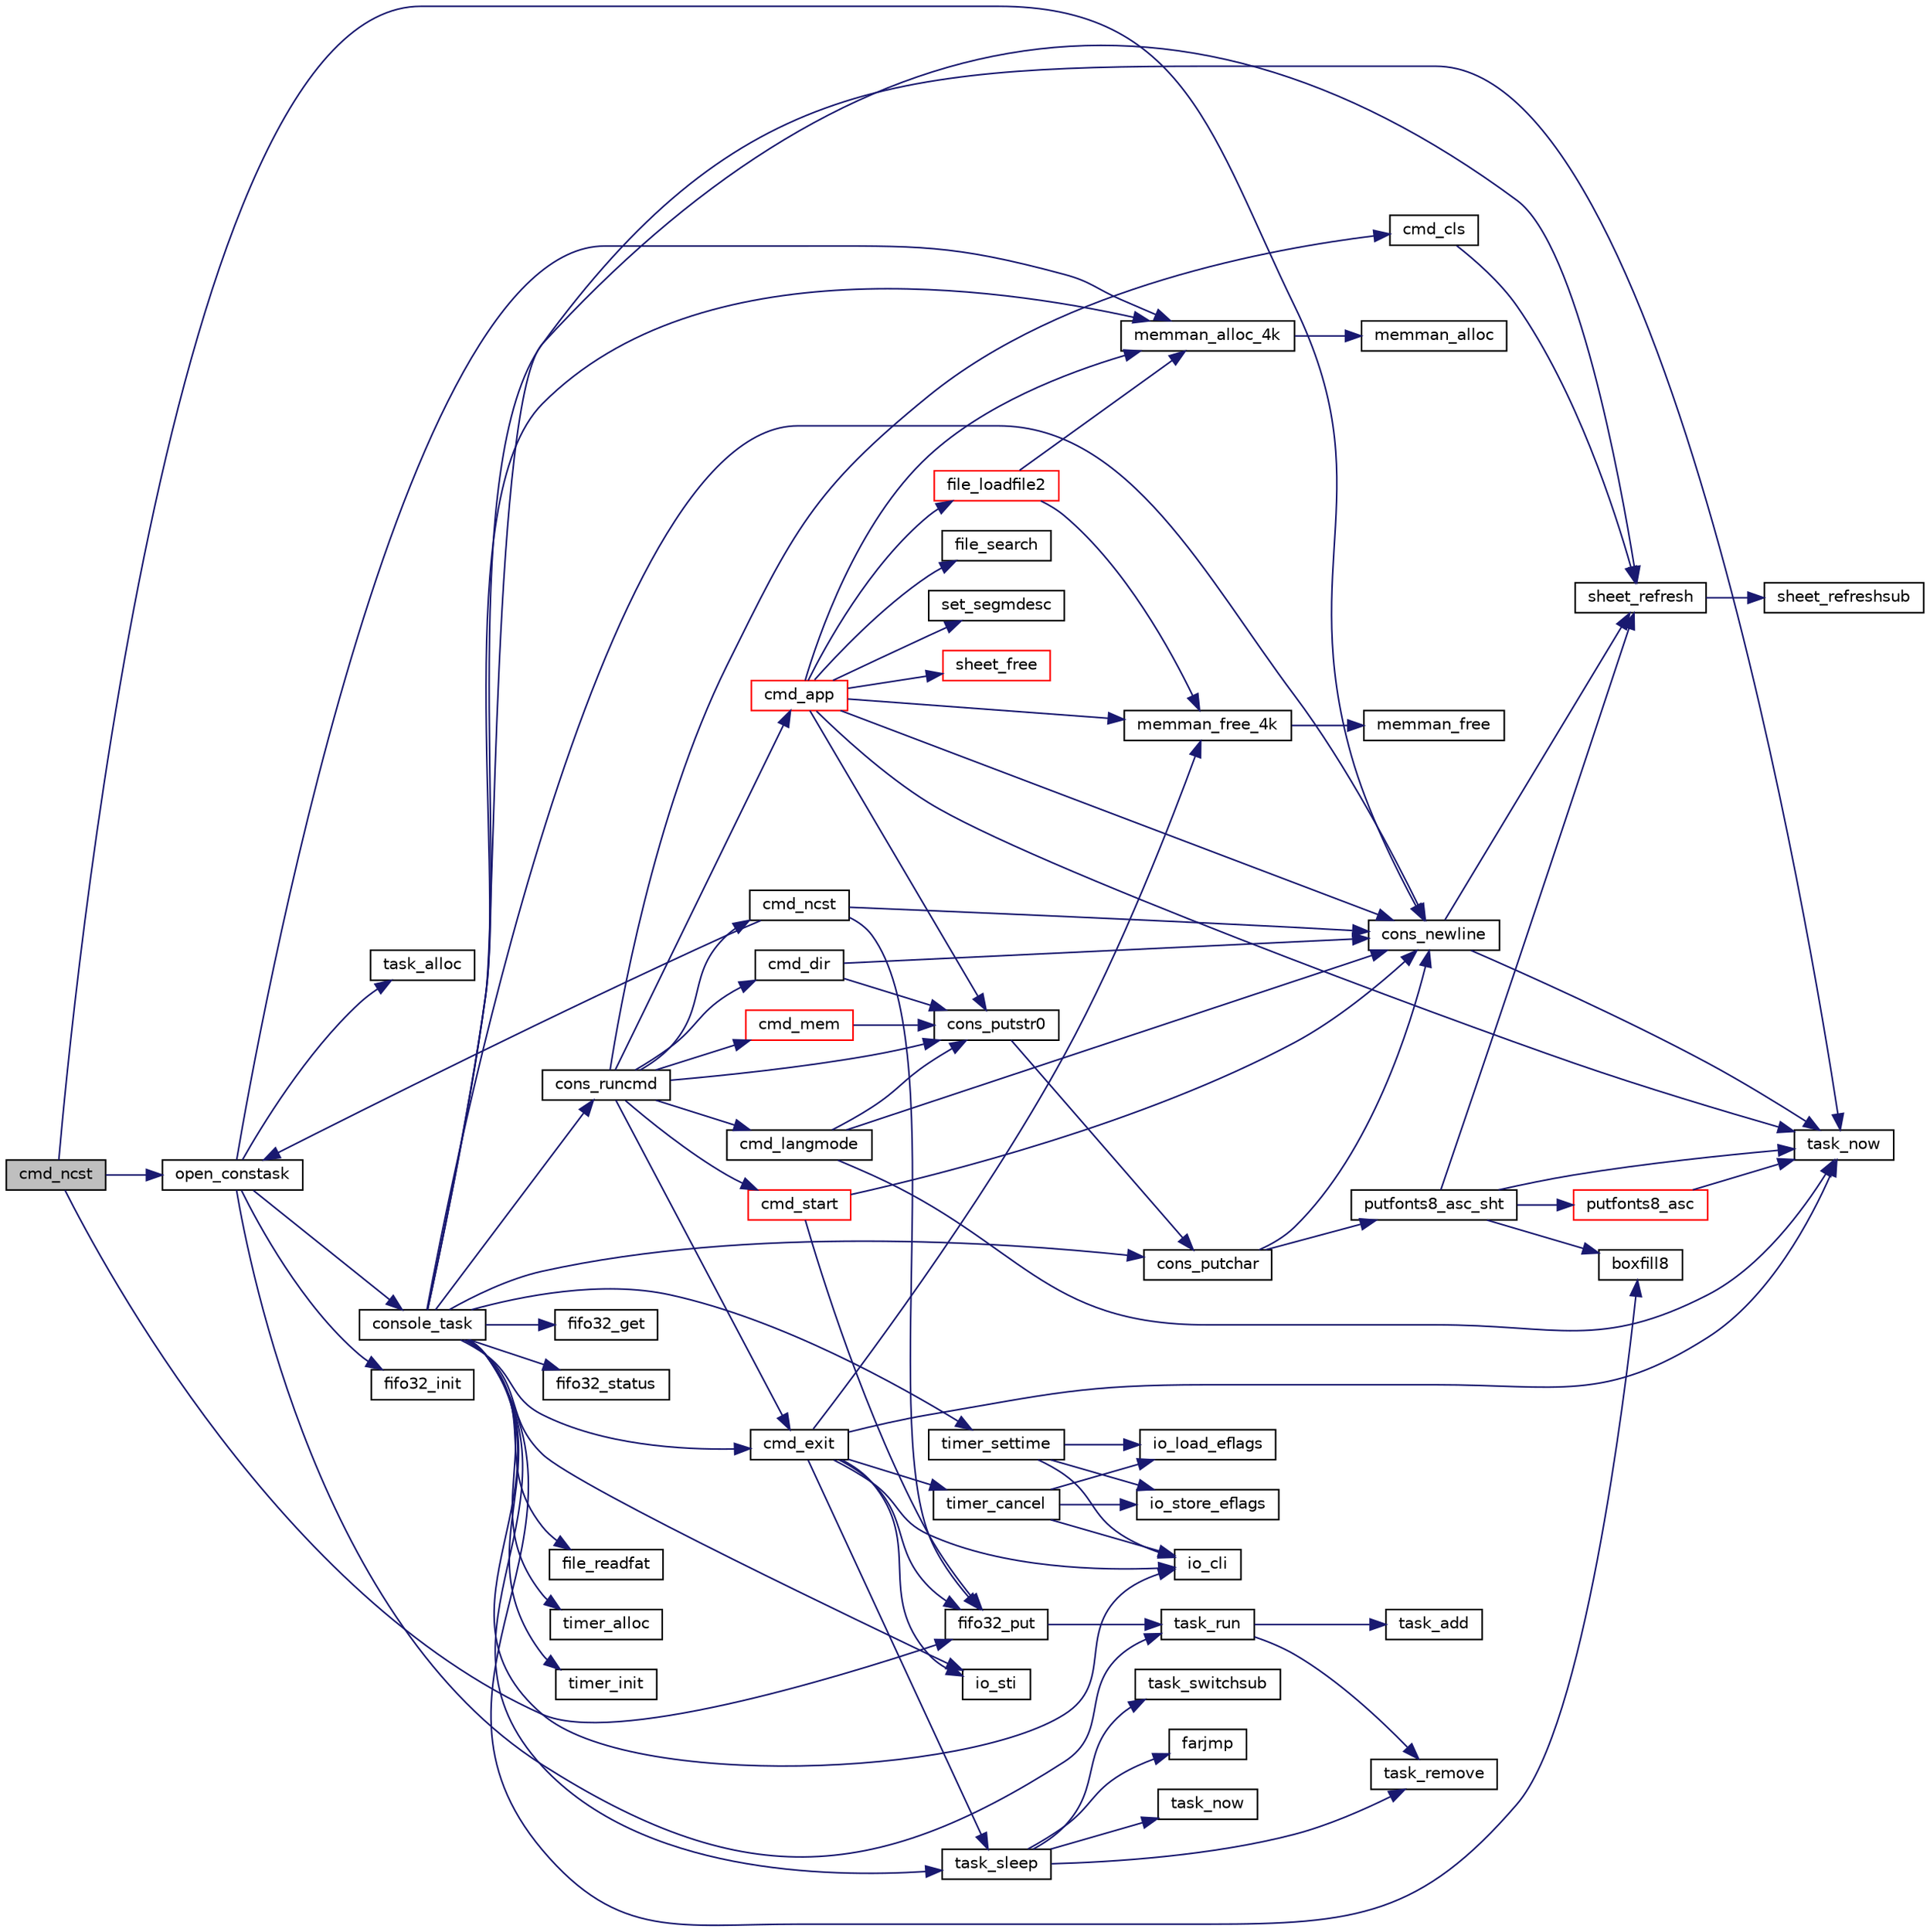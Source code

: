 digraph "cmd_ncst"
{
 // LATEX_PDF_SIZE
  edge [fontname="Helvetica",fontsize="10",labelfontname="Helvetica",labelfontsize="10"];
  node [fontname="Helvetica",fontsize="10",shape=record];
  rankdir="LR";
  Node1 [label="cmd_ncst",height=0.2,width=0.4,color="black", fillcolor="grey75", style="filled", fontcolor="black",tooltip=" "];
  Node1 -> Node2 [color="midnightblue",fontsize="10",style="solid"];
  Node2 [label="cons_newline",height=0.2,width=0.4,color="black", fillcolor="white", style="filled",URL="$console_8c.html#ac3fc0a555ac1405cc89bc6eb62641b54",tooltip=" "];
  Node2 -> Node3 [color="midnightblue",fontsize="10",style="solid"];
  Node3 [label="sheet_refresh",height=0.2,width=0.4,color="black", fillcolor="white", style="filled",URL="$bootpack_8h.html#a8befd8f5c365aec65bfa164d00e140ca",tooltip="変化したウインドウから上のウインドウを再描画します"];
  Node3 -> Node4 [color="midnightblue",fontsize="10",style="solid"];
  Node4 [label="sheet_refreshsub",height=0.2,width=0.4,color="black", fillcolor="white", style="filled",URL="$sheet_8c.html#a0016600e2d7feeb0a12089156b9307a4",tooltip=" "];
  Node2 -> Node5 [color="midnightblue",fontsize="10",style="solid"];
  Node5 [label="task_now",height=0.2,width=0.4,color="black", fillcolor="white", style="filled",URL="$bootpack_8h.html#a72a85d580d503d9c2743398e78ab612b",tooltip=" "];
  Node1 -> Node6 [color="midnightblue",fontsize="10",style="solid"];
  Node6 [label="fifo32_put",height=0.2,width=0.4,color="black", fillcolor="white", style="filled",URL="$bootpack_8h.html#a5c1bea596c94c2a89840d555c98abb84",tooltip=" "];
  Node6 -> Node7 [color="midnightblue",fontsize="10",style="solid"];
  Node7 [label="task_run",height=0.2,width=0.4,color="black", fillcolor="white", style="filled",URL="$bootpack_8h.html#a579117953072527527cd89b4ebc929ef",tooltip=" "];
  Node7 -> Node8 [color="midnightblue",fontsize="10",style="solid"];
  Node8 [label="task_add",height=0.2,width=0.4,color="black", fillcolor="white", style="filled",URL="$mtask_8c.html#a402b7583d2459d4a08561dcc5d493f4a",tooltip=" "];
  Node7 -> Node9 [color="midnightblue",fontsize="10",style="solid"];
  Node9 [label="task_remove",height=0.2,width=0.4,color="black", fillcolor="white", style="filled",URL="$mtask_8c.html#a11f14489f9989d977a88064d02e682ae",tooltip=" "];
  Node1 -> Node10 [color="midnightblue",fontsize="10",style="solid"];
  Node10 [label="open_constask",height=0.2,width=0.4,color="black", fillcolor="white", style="filled",URL="$bootpack_8c.html#a79280c7e465953eeaa972574fce486ed",tooltip=" "];
  Node10 -> Node11 [color="midnightblue",fontsize="10",style="solid"];
  Node11 [label="console_task",height=0.2,width=0.4,color="black", fillcolor="white", style="filled",URL="$bootpack_8h.html#acf7b570f866fb6b0880a9fb988393e69",tooltip=" "];
  Node11 -> Node12 [color="midnightblue",fontsize="10",style="solid"];
  Node12 [label="boxfill8",height=0.2,width=0.4,color="black", fillcolor="white", style="filled",URL="$bootpack_8h.html#a8db7fb68501f39701e4b0801364a2e1c",tooltip=" "];
  Node11 -> Node13 [color="midnightblue",fontsize="10",style="solid"];
  Node13 [label="cmd_exit",height=0.2,width=0.4,color="black", fillcolor="white", style="filled",URL="$console_8c.html#aa1ae787d73bbace090cbce5194ac0824",tooltip=" "];
  Node13 -> Node6 [color="midnightblue",fontsize="10",style="solid"];
  Node13 -> Node14 [color="midnightblue",fontsize="10",style="solid"];
  Node14 [label="io_cli",height=0.2,width=0.4,color="black", fillcolor="white", style="filled",URL="$bootpack_8h.html#a8efff3df95d8ca5965876fe8949f99ae",tooltip=" "];
  Node13 -> Node15 [color="midnightblue",fontsize="10",style="solid"];
  Node15 [label="io_sti",height=0.2,width=0.4,color="black", fillcolor="white", style="filled",URL="$bootpack_8h.html#a2c79d0d7b1caa7fe6260a55e5136872e",tooltip=" "];
  Node13 -> Node16 [color="midnightblue",fontsize="10",style="solid"];
  Node16 [label="memman_free_4k",height=0.2,width=0.4,color="black", fillcolor="white", style="filled",URL="$bootpack_8h.html#acad1337e14f758731d8241ee094d1a86",tooltip=" "];
  Node16 -> Node17 [color="midnightblue",fontsize="10",style="solid"];
  Node17 [label="memman_free",height=0.2,width=0.4,color="black", fillcolor="white", style="filled",URL="$memory_8c.html#a4d14a01ac8b137a266aafe80c5102a52",tooltip=" "];
  Node13 -> Node5 [color="midnightblue",fontsize="10",style="solid"];
  Node13 -> Node18 [color="midnightblue",fontsize="10",style="solid"];
  Node18 [label="task_sleep",height=0.2,width=0.4,color="black", fillcolor="white", style="filled",URL="$bootpack_8h.html#ad8d41e312627e0054a1a9d61ca173ff1",tooltip=" "];
  Node18 -> Node19 [color="midnightblue",fontsize="10",style="solid"];
  Node19 [label="farjmp",height=0.2,width=0.4,color="black", fillcolor="white", style="filled",URL="$bootpack_8h.html#a0c42a9b5531e7052d27e7389223cdf98",tooltip=" "];
  Node18 -> Node20 [color="midnightblue",fontsize="10",style="solid"];
  Node20 [label="task_now",height=0.2,width=0.4,color="black", fillcolor="white", style="filled",URL="$mtask_8c.html#a72a85d580d503d9c2743398e78ab612b",tooltip=" "];
  Node18 -> Node9 [color="midnightblue",fontsize="10",style="solid"];
  Node18 -> Node21 [color="midnightblue",fontsize="10",style="solid"];
  Node21 [label="task_switchsub",height=0.2,width=0.4,color="black", fillcolor="white", style="filled",URL="$mtask_8c.html#a5b13fad918e89f8ffa77326ea1989773",tooltip=" "];
  Node13 -> Node22 [color="midnightblue",fontsize="10",style="solid"];
  Node22 [label="timer_cancel",height=0.2,width=0.4,color="black", fillcolor="white", style="filled",URL="$bootpack_8h.html#ac6cae52d128dc87c24e060c6b4ba6e58",tooltip=" "];
  Node22 -> Node14 [color="midnightblue",fontsize="10",style="solid"];
  Node22 -> Node23 [color="midnightblue",fontsize="10",style="solid"];
  Node23 [label="io_load_eflags",height=0.2,width=0.4,color="black", fillcolor="white", style="filled",URL="$bootpack_8h.html#acf007bdb6d8bea64314996b7d7b01470",tooltip=" "];
  Node22 -> Node24 [color="midnightblue",fontsize="10",style="solid"];
  Node24 [label="io_store_eflags",height=0.2,width=0.4,color="black", fillcolor="white", style="filled",URL="$bootpack_8h.html#aac4f8e3e6b71a465592bdf1f5d4202ac",tooltip=" "];
  Node11 -> Node2 [color="midnightblue",fontsize="10",style="solid"];
  Node11 -> Node25 [color="midnightblue",fontsize="10",style="solid"];
  Node25 [label="cons_putchar",height=0.2,width=0.4,color="black", fillcolor="white", style="filled",URL="$console_8c.html#a4197ccd3ce2053ca0c778fed7da81252",tooltip=" "];
  Node25 -> Node2 [color="midnightblue",fontsize="10",style="solid"];
  Node25 -> Node26 [color="midnightblue",fontsize="10",style="solid"];
  Node26 [label="putfonts8_asc_sht",height=0.2,width=0.4,color="black", fillcolor="white", style="filled",URL="$bootpack_8h.html#a67ab2e7cce8565ab4247b2a4ec063a18",tooltip=" "];
  Node26 -> Node12 [color="midnightblue",fontsize="10",style="solid"];
  Node26 -> Node27 [color="midnightblue",fontsize="10",style="solid"];
  Node27 [label="putfonts8_asc",height=0.2,width=0.4,color="red", fillcolor="white", style="filled",URL="$bootpack_8h.html#aa7cde0dce2ebf81ad62c6be604c4007e",tooltip=" "];
  Node27 -> Node5 [color="midnightblue",fontsize="10",style="solid"];
  Node26 -> Node3 [color="midnightblue",fontsize="10",style="solid"];
  Node26 -> Node5 [color="midnightblue",fontsize="10",style="solid"];
  Node11 -> Node29 [color="midnightblue",fontsize="10",style="solid"];
  Node29 [label="cons_runcmd",height=0.2,width=0.4,color="black", fillcolor="white", style="filled",URL="$console_8c.html#a7be2f98778674111de60be8c7f0a3e62",tooltip=" "];
  Node29 -> Node30 [color="midnightblue",fontsize="10",style="solid"];
  Node30 [label="cmd_app",height=0.2,width=0.4,color="red", fillcolor="white", style="filled",URL="$console_8c.html#ac543899ee5ce9621fa024d0ee3098f3d",tooltip=" "];
  Node30 -> Node2 [color="midnightblue",fontsize="10",style="solid"];
  Node30 -> Node31 [color="midnightblue",fontsize="10",style="solid"];
  Node31 [label="cons_putstr0",height=0.2,width=0.4,color="black", fillcolor="white", style="filled",URL="$console_8c.html#a6a3da535464b8bd88457538ad73058e1",tooltip=" "];
  Node31 -> Node25 [color="midnightblue",fontsize="10",style="solid"];
  Node30 -> Node32 [color="midnightblue",fontsize="10",style="solid"];
  Node32 [label="file_loadfile2",height=0.2,width=0.4,color="red", fillcolor="white", style="filled",URL="$bootpack_8h.html#a33cd1c9ec67b310356d3e8a71868c156",tooltip=" "];
  Node32 -> Node34 [color="midnightblue",fontsize="10",style="solid"];
  Node34 [label="memman_alloc_4k",height=0.2,width=0.4,color="black", fillcolor="white", style="filled",URL="$bootpack_8h.html#a0b2b807ae567c0c3a0f5878b6ea95383",tooltip=" "];
  Node34 -> Node35 [color="midnightblue",fontsize="10",style="solid"];
  Node35 [label="memman_alloc",height=0.2,width=0.4,color="black", fillcolor="white", style="filled",URL="$memory_8c.html#a3a44e2ae3c434e982c7b906e00af831a",tooltip=" "];
  Node32 -> Node16 [color="midnightblue",fontsize="10",style="solid"];
  Node30 -> Node52 [color="midnightblue",fontsize="10",style="solid"];
  Node52 [label="file_search",height=0.2,width=0.4,color="black", fillcolor="white", style="filled",URL="$bootpack_8h.html#a351fe46d5dd8d8fa194636c54ff2acaf",tooltip=" "];
  Node30 -> Node34 [color="midnightblue",fontsize="10",style="solid"];
  Node30 -> Node16 [color="midnightblue",fontsize="10",style="solid"];
  Node30 -> Node53 [color="midnightblue",fontsize="10",style="solid"];
  Node53 [label="set_segmdesc",height=0.2,width=0.4,color="black", fillcolor="white", style="filled",URL="$bootpack_8h.html#a3d51340647ade1a89f63e7b841e48176",tooltip=" "];
  Node30 -> Node54 [color="midnightblue",fontsize="10",style="solid"];
  Node54 [label="sheet_free",height=0.2,width=0.4,color="red", fillcolor="white", style="filled",URL="$bootpack_8h.html#ac3586d30712a7294662c6588175348e0",tooltip="使い終わったウインドウを開放します"];
  Node30 -> Node5 [color="midnightblue",fontsize="10",style="solid"];
  Node29 -> Node61 [color="midnightblue",fontsize="10",style="solid"];
  Node61 [label="cmd_cls",height=0.2,width=0.4,color="black", fillcolor="white", style="filled",URL="$console_8c.html#a2cfd9d5784f0117d7e54462ee9cd62d6",tooltip=" "];
  Node61 -> Node3 [color="midnightblue",fontsize="10",style="solid"];
  Node29 -> Node62 [color="midnightblue",fontsize="10",style="solid"];
  Node62 [label="cmd_dir",height=0.2,width=0.4,color="black", fillcolor="white", style="filled",URL="$console_8c.html#a6fae3dc411d4d283fd16ef02602475a4",tooltip=" "];
  Node62 -> Node2 [color="midnightblue",fontsize="10",style="solid"];
  Node62 -> Node31 [color="midnightblue",fontsize="10",style="solid"];
  Node29 -> Node13 [color="midnightblue",fontsize="10",style="solid"];
  Node29 -> Node63 [color="midnightblue",fontsize="10",style="solid"];
  Node63 [label="cmd_langmode",height=0.2,width=0.4,color="black", fillcolor="white", style="filled",URL="$console_8c.html#ae4b5e634ac4512b6cbc40729a6732bc1",tooltip=" "];
  Node63 -> Node2 [color="midnightblue",fontsize="10",style="solid"];
  Node63 -> Node31 [color="midnightblue",fontsize="10",style="solid"];
  Node63 -> Node5 [color="midnightblue",fontsize="10",style="solid"];
  Node29 -> Node64 [color="midnightblue",fontsize="10",style="solid"];
  Node64 [label="cmd_mem",height=0.2,width=0.4,color="red", fillcolor="white", style="filled",URL="$console_8c.html#a7beea0ecae31c20285e08ce9c992c24d",tooltip=" "];
  Node64 -> Node31 [color="midnightblue",fontsize="10",style="solid"];
  Node29 -> Node66 [color="midnightblue",fontsize="10",style="solid"];
  Node66 [label="cmd_ncst",height=0.2,width=0.4,color="black", fillcolor="white", style="filled",URL="$console_8c.html#a3f08f092f66404d51c2af42f76237980",tooltip=" "];
  Node66 -> Node2 [color="midnightblue",fontsize="10",style="solid"];
  Node66 -> Node6 [color="midnightblue",fontsize="10",style="solid"];
  Node66 -> Node10 [color="midnightblue",fontsize="10",style="solid"];
  Node29 -> Node67 [color="midnightblue",fontsize="10",style="solid"];
  Node67 [label="cmd_start",height=0.2,width=0.4,color="red", fillcolor="white", style="filled",URL="$console_8c.html#af8d7dae21f111aecc555ba5e14df4265",tooltip=" "];
  Node67 -> Node2 [color="midnightblue",fontsize="10",style="solid"];
  Node67 -> Node6 [color="midnightblue",fontsize="10",style="solid"];
  Node29 -> Node31 [color="midnightblue",fontsize="10",style="solid"];
  Node11 -> Node76 [color="midnightblue",fontsize="10",style="solid"];
  Node76 [label="fifo32_get",height=0.2,width=0.4,color="black", fillcolor="white", style="filled",URL="$bootpack_8h.html#aa5d8708f8d80c1950641ce7db6b846bd",tooltip=" "];
  Node11 -> Node77 [color="midnightblue",fontsize="10",style="solid"];
  Node77 [label="fifo32_status",height=0.2,width=0.4,color="black", fillcolor="white", style="filled",URL="$bootpack_8h.html#addecf769f44a7f17a964e2ce5ba3f255",tooltip=" "];
  Node11 -> Node78 [color="midnightblue",fontsize="10",style="solid"];
  Node78 [label="file_readfat",height=0.2,width=0.4,color="black", fillcolor="white", style="filled",URL="$bootpack_8h.html#a53fcda0d66b498de64fda0ddfd041002",tooltip=" "];
  Node11 -> Node14 [color="midnightblue",fontsize="10",style="solid"];
  Node11 -> Node15 [color="midnightblue",fontsize="10",style="solid"];
  Node11 -> Node34 [color="midnightblue",fontsize="10",style="solid"];
  Node11 -> Node3 [color="midnightblue",fontsize="10",style="solid"];
  Node11 -> Node5 [color="midnightblue",fontsize="10",style="solid"];
  Node11 -> Node18 [color="midnightblue",fontsize="10",style="solid"];
  Node11 -> Node79 [color="midnightblue",fontsize="10",style="solid"];
  Node79 [label="timer_alloc",height=0.2,width=0.4,color="black", fillcolor="white", style="filled",URL="$bootpack_8h.html#ab0f52af01219a71c6f77624f30ca0a0f",tooltip=" "];
  Node11 -> Node80 [color="midnightblue",fontsize="10",style="solid"];
  Node80 [label="timer_init",height=0.2,width=0.4,color="black", fillcolor="white", style="filled",URL="$bootpack_8h.html#a5c90527d6444de7f7aaf2aaa9e41a55c",tooltip=" "];
  Node11 -> Node81 [color="midnightblue",fontsize="10",style="solid"];
  Node81 [label="timer_settime",height=0.2,width=0.4,color="black", fillcolor="white", style="filled",URL="$bootpack_8h.html#ac5f2d07311b1c8c2a0e050060cbd4570",tooltip=" "];
  Node81 -> Node14 [color="midnightblue",fontsize="10",style="solid"];
  Node81 -> Node23 [color="midnightblue",fontsize="10",style="solid"];
  Node81 -> Node24 [color="midnightblue",fontsize="10",style="solid"];
  Node10 -> Node82 [color="midnightblue",fontsize="10",style="solid"];
  Node82 [label="fifo32_init",height=0.2,width=0.4,color="black", fillcolor="white", style="filled",URL="$bootpack_8h.html#a4eac38701a0d14f4ccd26e777acbb173",tooltip=" "];
  Node10 -> Node34 [color="midnightblue",fontsize="10",style="solid"];
  Node10 -> Node83 [color="midnightblue",fontsize="10",style="solid"];
  Node83 [label="task_alloc",height=0.2,width=0.4,color="black", fillcolor="white", style="filled",URL="$bootpack_8h.html#a97fa93dab5b91ea18765b460e3b81663",tooltip=" "];
  Node10 -> Node7 [color="midnightblue",fontsize="10",style="solid"];
}

